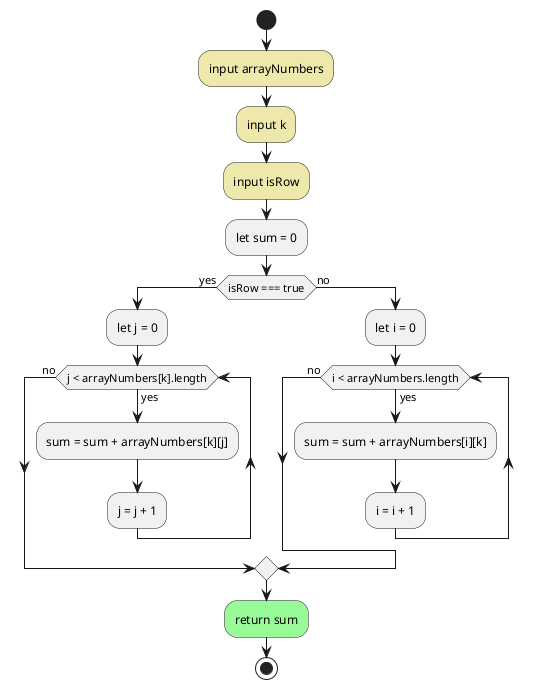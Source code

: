 @startuml
start
    #PaleGoldenRod:input arrayNumbers;
    #PaleGoldenRod:input k;
    #PaleGoldenRod:input isRow;
    :let sum = 0;
    if(isRow === true) then (yes)
        :let j = 0;
        while (j < arrayNumbers[k].length) is (yes)
            :sum = sum + arrayNumbers[k][j];
            :j = j + 1;
        endwhile (no)
    else (no)
        :let i = 0;
        while (i < arrayNumbers.length) is (yes)
            :sum = sum + arrayNumbers[i][k];
            :i = i + 1;
        endwhile (no)
    endif
    #PaleGreen:return sum;
stop
@enduml
